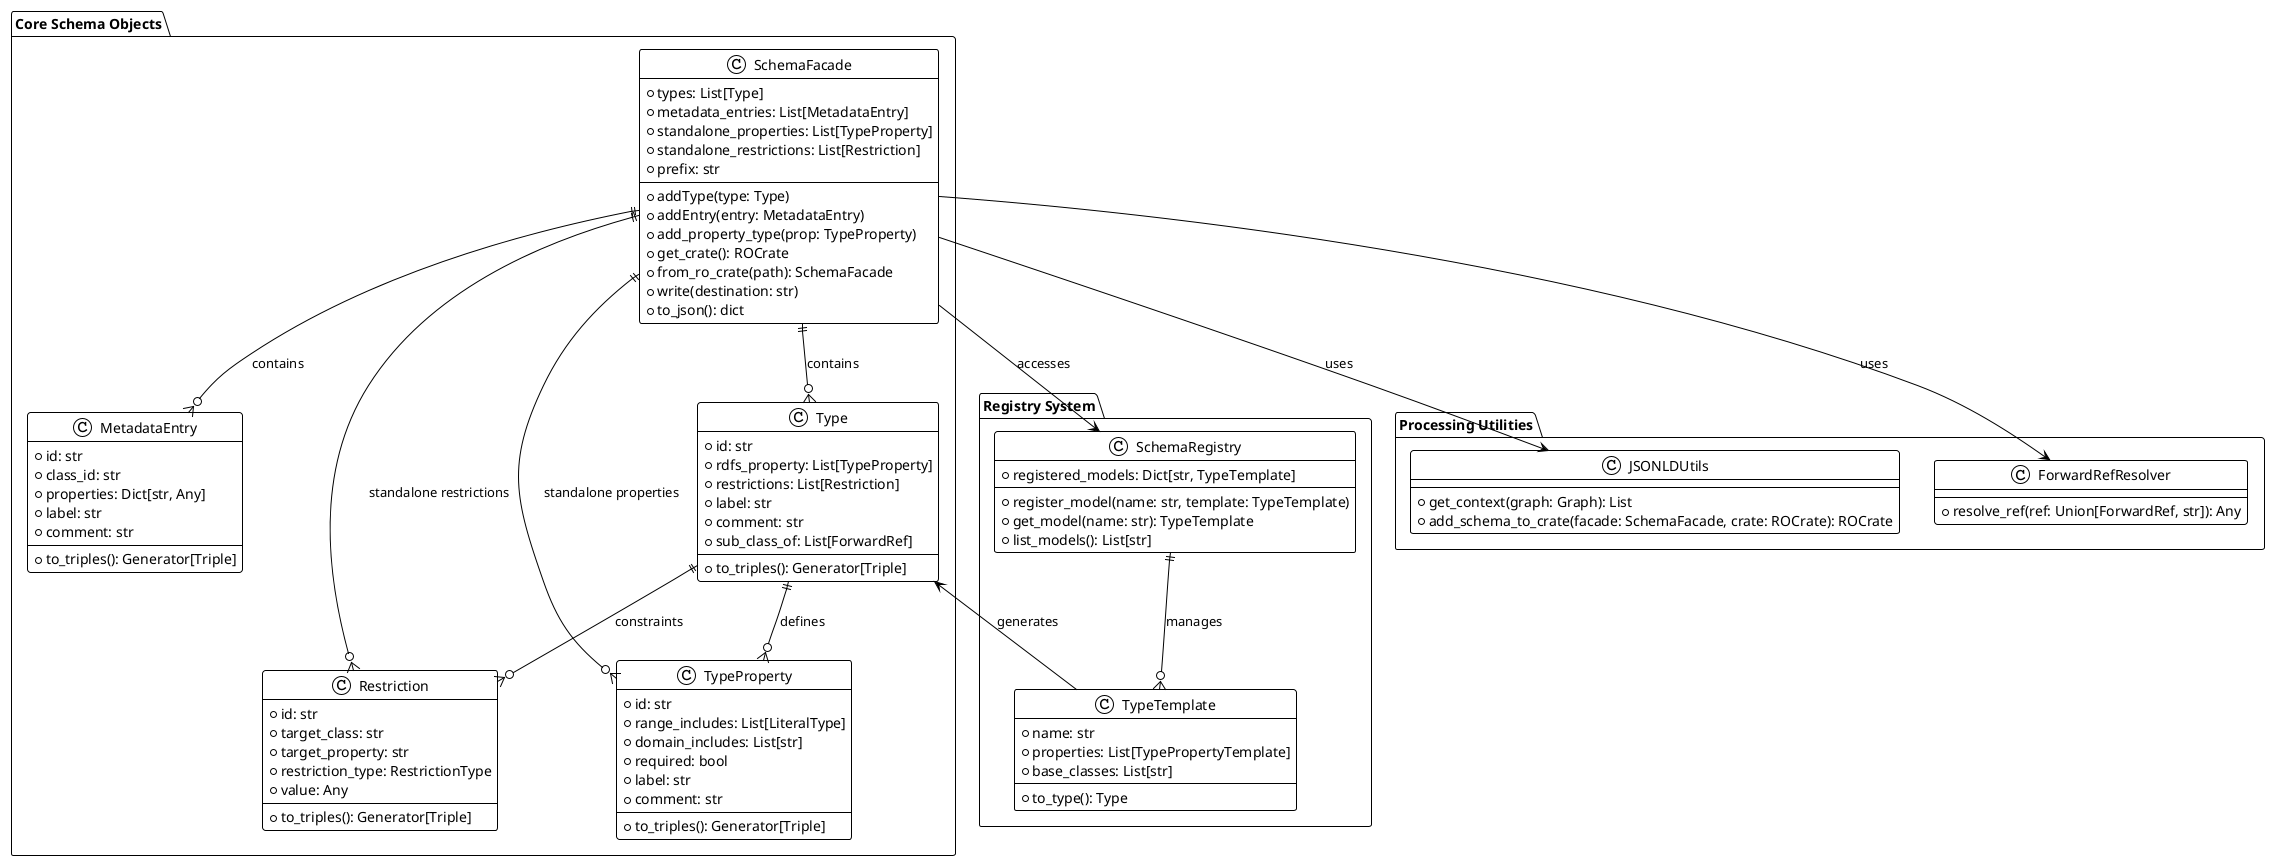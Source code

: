 @startuml RO-Crate Core Classes

!theme plain
skinparam class {
  BackgroundColor White
  BorderColor Black
  ArrowColor Black
}

package "Core Schema Objects" {
  
  class SchemaFacade {
    +types: List[Type]
    +metadata_entries: List[MetadataEntry]  
    +standalone_properties: List[TypeProperty]
    +standalone_restrictions: List[Restriction]
    +prefix: str
    --
    +addType(type: Type)
    +addEntry(entry: MetadataEntry)
    +add_property_type(prop: TypeProperty)
    +get_crate(): ROCrate
    +from_ro_crate(path): SchemaFacade
    +write(destination: str)
    +to_json(): dict
  }

  class Type {
    +id: str
    +rdfs_property: List[TypeProperty]
    +restrictions: List[Restriction]
    +label: str
    +comment: str
    +sub_class_of: List[ForwardRef]
    --
    +to_triples(): Generator[Triple]
  }

  class TypeProperty {
    +id: str
    +range_includes: List[LiteralType]
    +domain_includes: List[str]
    +required: bool
    +label: str
    +comment: str
    --
    +to_triples(): Generator[Triple]
  }

  class MetadataEntry {
    +id: str
    +class_id: str
    +properties: Dict[str, Any]
    +label: str
    +comment: str
    --
    +to_triples(): Generator[Triple]
  }

  class Restriction {
    +id: str
    +target_class: str
    +target_property: str
    +restriction_type: RestrictionType
    +value: Any
    --
    +to_triples(): Generator[Triple]
  }
}

package "Registry System" {
  class SchemaRegistry {
    +registered_models: Dict[str, TypeTemplate]
    --
    +register_model(name: str, template: TypeTemplate)
    +get_model(name: str): TypeTemplate
    +list_models(): List[str]
  }

  class TypeTemplate {
    +name: str
    +properties: List[TypePropertyTemplate]
    +base_classes: List[str]
    --
    +to_type(): Type
  }
}

package "Processing Utilities" {
  class JSONLDUtils {
    --
    +get_context(graph: Graph): List
    +add_schema_to_crate(facade: SchemaFacade, crate: ROCrate): ROCrate
  }

  class ForwardRefResolver {
    --
    +resolve_ref(ref: Union[ForwardRef, str]): Any
  }
}

' Relationships
SchemaFacade ||--o{ Type : contains
SchemaFacade ||--o{ MetadataEntry : contains
SchemaFacade ||--o{ TypeProperty : "standalone properties"
SchemaFacade ||--o{ Restriction : "standalone restrictions"

Type ||--o{ TypeProperty : defines
Type ||--o{ Restriction : constraints

SchemaRegistry ||--o{ TypeTemplate : manages
TypeTemplate --> Type : generates

SchemaFacade --> JSONLDUtils : uses
SchemaFacade --> ForwardRefResolver : uses
SchemaFacade --> SchemaRegistry : accesses

@enduml